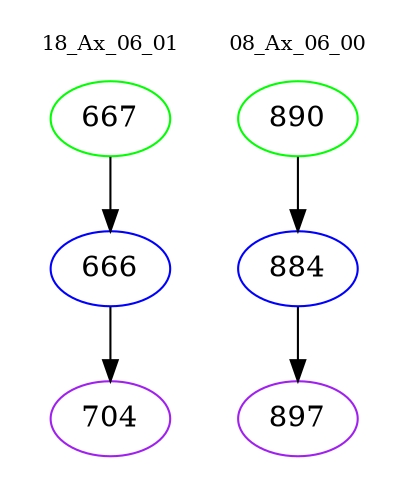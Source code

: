digraph{
subgraph cluster_0 {
color = white
label = "18_Ax_06_01";
fontsize=10;
T0_667 [label="667", color="green"]
T0_667 -> T0_666 [color="black"]
T0_666 [label="666", color="blue"]
T0_666 -> T0_704 [color="black"]
T0_704 [label="704", color="purple"]
}
subgraph cluster_1 {
color = white
label = "08_Ax_06_00";
fontsize=10;
T1_890 [label="890", color="green"]
T1_890 -> T1_884 [color="black"]
T1_884 [label="884", color="blue"]
T1_884 -> T1_897 [color="black"]
T1_897 [label="897", color="purple"]
}
}
